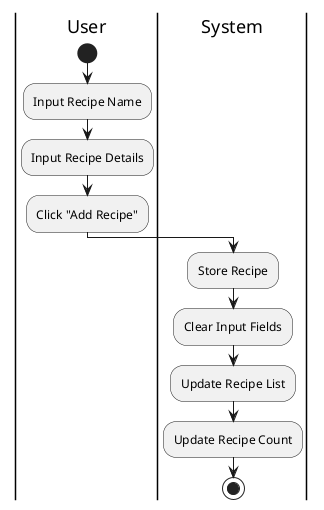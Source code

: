 @startuml
|User|
start
:Input Recipe Name;
:Input Recipe Details;
:Click "Add Recipe";
|System|
:Store Recipe;
:Clear Input Fields;
:Update Recipe List;
:Update Recipe Count;
stop
@enduml
